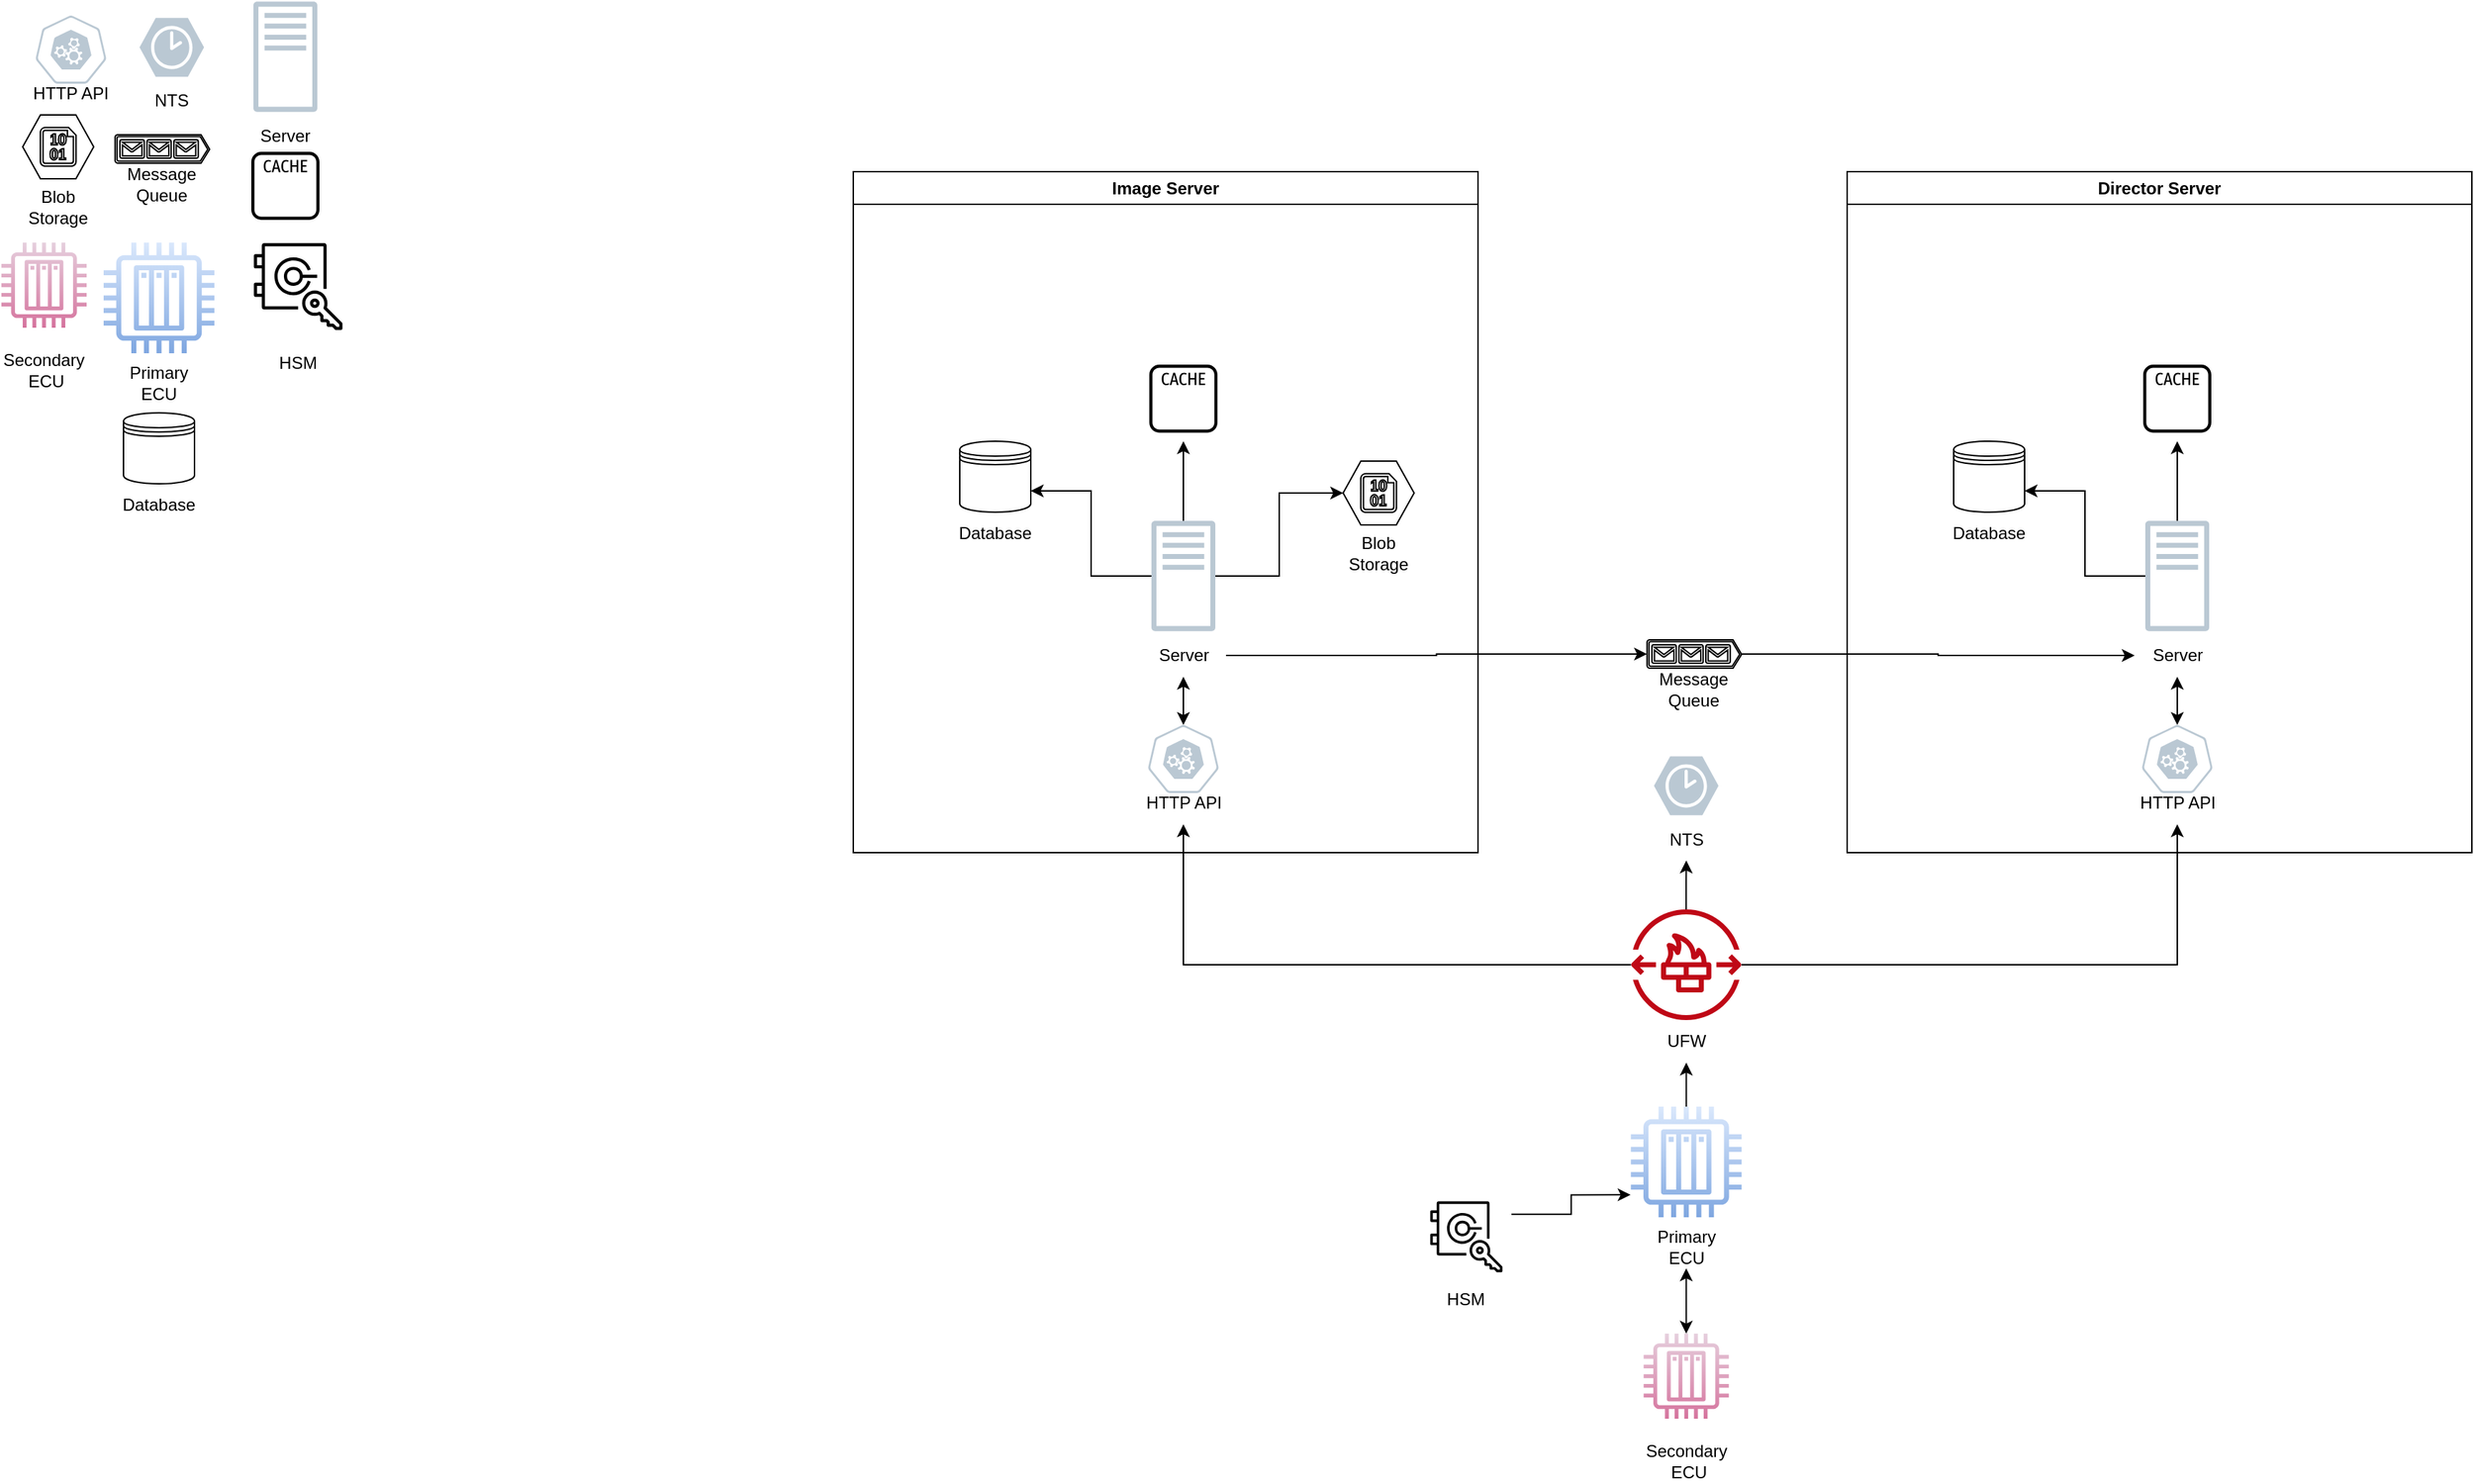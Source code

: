 <mxfile version="20.3.0" type="device"><diagram name="Page-1" id="qE-26tdcMCw2ELeYlNBl"><mxGraphModel dx="989" dy="610" grid="1" gridSize="10" guides="1" tooltips="1" connect="1" arrows="1" fold="1" page="1" pageScale="1" pageWidth="3300" pageHeight="2339" math="0" shadow="0"><root><mxCell id="0"/><mxCell id="1" parent="0"/><mxCell id="br4L-lw-_5UisZfPlrqp-1" value="&lt;div&gt;Image Server&lt;/div&gt;" style="swimlane;whiteSpace=wrap;html=1;" parent="1" vertex="1"><mxGeometry x="1160" y="160" width="440" height="480" as="geometry"><mxRectangle x="420" y="120" width="110" height="30" as="alternateBounds"/></mxGeometry></mxCell><mxCell id="Wmg9JfJ1UDnc4a9vKFar-2" value="" style="group" parent="br4L-lw-_5UisZfPlrqp-1" vertex="1" connectable="0"><mxGeometry x="202.5" y="390" width="60" height="70" as="geometry"/></mxCell><mxCell id="br4L-lw-_5UisZfPlrqp-6" value="" style="aspect=fixed;sketch=0;html=1;dashed=0;whitespace=wrap;fillColor=default;points=[[0.005,0.63,0],[0.1,0.2,0],[0.9,0.2,0],[0.5,0,0],[0.995,0.63,0],[0.72,0.99,0],[0.5,1,0],[0.28,0.99,0]];shape=mxgraph.kubernetes.icon2;prIcon=api;strokeColor=#bac8d3;" parent="Wmg9JfJ1UDnc4a9vKFar-2" vertex="1"><mxGeometry x="5" width="50" height="48" as="geometry"/></mxCell><mxCell id="Wmg9JfJ1UDnc4a9vKFar-1" value="HTTP API" style="text;html=1;align=center;verticalAlign=middle;whiteSpace=wrap;rounded=0;" parent="Wmg9JfJ1UDnc4a9vKFar-2" vertex="1"><mxGeometry y="40" width="60" height="30" as="geometry"/></mxCell><mxCell id="Wmg9JfJ1UDnc4a9vKFar-4" value="" style="group" parent="br4L-lw-_5UisZfPlrqp-1" vertex="1" connectable="0"><mxGeometry x="202.5" y="246" width="60" height="110" as="geometry"/></mxCell><mxCell id="br4L-lw-_5UisZfPlrqp-3" value="" style="sketch=0;outlineConnect=0;fillColor=#bac8d3;strokeColor=#23445d;dashed=0;verticalLabelPosition=bottom;verticalAlign=top;align=center;html=1;fontSize=12;fontStyle=0;aspect=fixed;pointerEvents=1;shape=mxgraph.aws4.traditional_server;" parent="Wmg9JfJ1UDnc4a9vKFar-4" vertex="1"><mxGeometry x="7.5" width="45" height="78" as="geometry"/></mxCell><mxCell id="Wmg9JfJ1UDnc4a9vKFar-3" value="Server" style="text;html=1;align=center;verticalAlign=middle;whiteSpace=wrap;rounded=0;" parent="Wmg9JfJ1UDnc4a9vKFar-4" vertex="1"><mxGeometry y="80" width="60" height="30" as="geometry"/></mxCell><mxCell id="Wmg9JfJ1UDnc4a9vKFar-6" value="" style="endArrow=classic;startArrow=classic;html=1;rounded=0;entryX=0.5;entryY=1;entryDx=0;entryDy=0;exitX=0.5;exitY=0;exitDx=0;exitDy=0;exitPerimeter=0;" parent="br4L-lw-_5UisZfPlrqp-1" source="br4L-lw-_5UisZfPlrqp-6" target="Wmg9JfJ1UDnc4a9vKFar-3" edge="1"><mxGeometry width="100" height="100" relative="1" as="geometry"><mxPoint x="190" y="410" as="sourcePoint"/><mxPoint x="290" y="310" as="targetPoint"/></mxGeometry></mxCell><mxCell id="Wmg9JfJ1UDnc4a9vKFar-24" value="" style="group" parent="br4L-lw-_5UisZfPlrqp-1" vertex="1" connectable="0"><mxGeometry x="70" y="190" width="60" height="80" as="geometry"/></mxCell><mxCell id="Wmg9JfJ1UDnc4a9vKFar-25" value="" style="shape=datastore;whiteSpace=wrap;html=1;" parent="Wmg9JfJ1UDnc4a9vKFar-24" vertex="1"><mxGeometry x="5" width="50" height="50" as="geometry"/></mxCell><mxCell id="Wmg9JfJ1UDnc4a9vKFar-26" value="Database" style="text;html=1;align=center;verticalAlign=middle;whiteSpace=wrap;rounded=0;" parent="Wmg9JfJ1UDnc4a9vKFar-24" vertex="1"><mxGeometry y="50" width="60" height="30" as="geometry"/></mxCell><mxCell id="Wmg9JfJ1UDnc4a9vKFar-38" value="" style="group;fillColor=none;" parent="br4L-lw-_5UisZfPlrqp-1" vertex="1" connectable="0"><mxGeometry x="340" y="204" width="60" height="80" as="geometry"/></mxCell><mxCell id="Wmg9JfJ1UDnc4a9vKFar-39" value="" style="verticalLabelPosition=bottom;html=1;verticalAlign=top;align=center;fillColor=none;shape=mxgraph.azure.storage_blob;" parent="Wmg9JfJ1UDnc4a9vKFar-38" vertex="1"><mxGeometry x="5" width="50" height="45" as="geometry"/></mxCell><mxCell id="Wmg9JfJ1UDnc4a9vKFar-40" value="Blob Storage" style="text;html=1;align=center;verticalAlign=middle;whiteSpace=wrap;rounded=0;" parent="Wmg9JfJ1UDnc4a9vKFar-38" vertex="1"><mxGeometry y="50" width="60" height="30" as="geometry"/></mxCell><mxCell id="Wmg9JfJ1UDnc4a9vKFar-43" value="" style="sketch=0;outlineConnect=0;fillColor=none;dashed=0;verticalLabelPosition=bottom;verticalAlign=top;align=center;html=1;fontSize=12;fontStyle=0;aspect=fixed;shape=mxgraph.aws4.resourceIcon;resIcon=mxgraph.aws4.cache_node;" parent="br4L-lw-_5UisZfPlrqp-1" vertex="1"><mxGeometry x="202.5" y="130" width="60" height="60" as="geometry"/></mxCell><mxCell id="Wmg9JfJ1UDnc4a9vKFar-44" style="edgeStyle=orthogonalEdgeStyle;rounded=0;orthogonalLoop=1;jettySize=auto;html=1;entryX=1;entryY=0.7;entryDx=0;entryDy=0;" parent="br4L-lw-_5UisZfPlrqp-1" source="br4L-lw-_5UisZfPlrqp-3" target="Wmg9JfJ1UDnc4a9vKFar-25" edge="1"><mxGeometry relative="1" as="geometry"/></mxCell><mxCell id="Wmg9JfJ1UDnc4a9vKFar-45" style="edgeStyle=orthogonalEdgeStyle;rounded=0;orthogonalLoop=1;jettySize=auto;html=1;" parent="br4L-lw-_5UisZfPlrqp-1" source="br4L-lw-_5UisZfPlrqp-3" target="Wmg9JfJ1UDnc4a9vKFar-43" edge="1"><mxGeometry relative="1" as="geometry"/></mxCell><mxCell id="Wmg9JfJ1UDnc4a9vKFar-46" style="edgeStyle=orthogonalEdgeStyle;rounded=0;orthogonalLoop=1;jettySize=auto;html=1;entryX=0;entryY=0.5;entryDx=0;entryDy=0;entryPerimeter=0;" parent="br4L-lw-_5UisZfPlrqp-1" source="br4L-lw-_5UisZfPlrqp-3" target="Wmg9JfJ1UDnc4a9vKFar-39" edge="1"><mxGeometry relative="1" as="geometry"/></mxCell><mxCell id="Wmg9JfJ1UDnc4a9vKFar-10" value="" style="group" parent="1" vertex="1" connectable="0"><mxGeometry x="730" y="40" width="60" height="110" as="geometry"/></mxCell><mxCell id="Wmg9JfJ1UDnc4a9vKFar-11" value="" style="sketch=0;outlineConnect=0;fillColor=#bac8d3;strokeColor=#23445d;dashed=0;verticalLabelPosition=bottom;verticalAlign=top;align=center;html=1;fontSize=12;fontStyle=0;aspect=fixed;pointerEvents=1;shape=mxgraph.aws4.traditional_server;" parent="Wmg9JfJ1UDnc4a9vKFar-10" vertex="1"><mxGeometry x="7.5" width="45" height="78" as="geometry"/></mxCell><mxCell id="Wmg9JfJ1UDnc4a9vKFar-12" value="Server" style="text;html=1;align=center;verticalAlign=middle;whiteSpace=wrap;rounded=0;" parent="Wmg9JfJ1UDnc4a9vKFar-10" vertex="1"><mxGeometry y="80" width="60" height="30" as="geometry"/></mxCell><mxCell id="Wmg9JfJ1UDnc4a9vKFar-17" value="" style="group" parent="1" vertex="1" connectable="0"><mxGeometry x="570" y="120" width="60" height="80" as="geometry"/></mxCell><mxCell id="br4L-lw-_5UisZfPlrqp-8" value="" style="verticalLabelPosition=bottom;html=1;verticalAlign=top;align=center;fillColor=none;shape=mxgraph.azure.storage_blob;" parent="Wmg9JfJ1UDnc4a9vKFar-17" vertex="1"><mxGeometry x="5" width="50" height="45" as="geometry"/></mxCell><mxCell id="Wmg9JfJ1UDnc4a9vKFar-16" value="Blob Storage" style="text;html=1;align=center;verticalAlign=middle;whiteSpace=wrap;rounded=0;" parent="Wmg9JfJ1UDnc4a9vKFar-17" vertex="1"><mxGeometry y="50" width="60" height="30" as="geometry"/></mxCell><mxCell id="Wmg9JfJ1UDnc4a9vKFar-19" value="" style="group" parent="1" vertex="1" connectable="0"><mxGeometry x="1718.995" y="490" width="66.67" height="50" as="geometry"/></mxCell><mxCell id="br4L-lw-_5UisZfPlrqp-4" value="" style="sketch=0;aspect=fixed;pointerEvents=1;shadow=0;dashed=0;html=1;labelPosition=center;verticalLabelPosition=bottom;verticalAlign=top;align=center;fillColor=none;shape=mxgraph.azure.queue_generic" parent="Wmg9JfJ1UDnc4a9vKFar-19" vertex="1"><mxGeometry width="66.67" height="20" as="geometry"/></mxCell><mxCell id="Wmg9JfJ1UDnc4a9vKFar-18" value="Message Queue" style="text;html=1;align=center;verticalAlign=middle;whiteSpace=wrap;rounded=0;" parent="Wmg9JfJ1UDnc4a9vKFar-19" vertex="1"><mxGeometry x="3.335" y="20" width="60" height="30" as="geometry"/></mxCell><mxCell id="Wmg9JfJ1UDnc4a9vKFar-21" value="" style="group;fillColor=none;" parent="1" vertex="1" connectable="0"><mxGeometry x="1716.67" y="570.5" width="60" height="75" as="geometry"/></mxCell><mxCell id="br4L-lw-_5UisZfPlrqp-7" value="" style="verticalLabelPosition=bottom;sketch=0;html=1;fillColor=default;verticalAlign=top;align=center;points=[[0,0.5,0],[0.125,0.25,0],[0.25,0,0],[0.5,0,0],[0.75,0,0],[0.875,0.25,0],[1,0.5,0],[0.875,0.75,0],[0.75,1,0],[0.5,1,0],[0.125,0.75,0]];pointerEvents=1;shape=mxgraph.cisco_safe.compositeIcon;bgIcon=mxgraph.cisco_safe.design.blank_device;resIcon=mxgraph.cisco_safe.design.ntp_2;strokeColor=#bac8d3;" parent="Wmg9JfJ1UDnc4a9vKFar-21" vertex="1"><mxGeometry x="5" width="50" height="45" as="geometry"/></mxCell><mxCell id="Wmg9JfJ1UDnc4a9vKFar-20" value="NTS" style="text;html=1;align=center;verticalAlign=middle;whiteSpace=wrap;rounded=0;" parent="Wmg9JfJ1UDnc4a9vKFar-21" vertex="1"><mxGeometry y="45" width="60" height="30" as="geometry"/></mxCell><mxCell id="Wmg9JfJ1UDnc4a9vKFar-23" value="" style="group" parent="1" vertex="1" connectable="0"><mxGeometry x="641" y="330" width="60" height="80" as="geometry"/></mxCell><mxCell id="br4L-lw-_5UisZfPlrqp-2" value="" style="shape=datastore;whiteSpace=wrap;html=1;" parent="Wmg9JfJ1UDnc4a9vKFar-23" vertex="1"><mxGeometry x="5" width="50" height="50" as="geometry"/></mxCell><mxCell id="Wmg9JfJ1UDnc4a9vKFar-22" value="Database" style="text;html=1;align=center;verticalAlign=middle;whiteSpace=wrap;rounded=0;" parent="Wmg9JfJ1UDnc4a9vKFar-23" vertex="1"><mxGeometry y="50" width="60" height="30" as="geometry"/></mxCell><mxCell id="Wmg9JfJ1UDnc4a9vKFar-42" value="" style="sketch=0;outlineConnect=0;fillColor=none;dashed=0;verticalLabelPosition=bottom;verticalAlign=top;align=center;html=1;fontSize=12;fontStyle=0;aspect=fixed;shape=mxgraph.aws4.resourceIcon;resIcon=mxgraph.aws4.cache_node;" parent="1" vertex="1"><mxGeometry x="730" y="140" width="60" height="60" as="geometry"/></mxCell><mxCell id="Wmg9JfJ1UDnc4a9vKFar-47" value="&lt;div&gt;Director Server&lt;/div&gt;" style="swimlane;whiteSpace=wrap;html=1;" parent="1" vertex="1"><mxGeometry x="1860" y="160" width="440" height="480" as="geometry"><mxRectangle x="420" y="120" width="110" height="30" as="alternateBounds"/></mxGeometry></mxCell><mxCell id="Wmg9JfJ1UDnc4a9vKFar-48" value="186" style="group" parent="Wmg9JfJ1UDnc4a9vKFar-47" vertex="1" connectable="0"><mxGeometry x="202.5" y="390" width="60" height="70" as="geometry"/></mxCell><mxCell id="Wmg9JfJ1UDnc4a9vKFar-49" value="" style="aspect=fixed;sketch=0;html=1;dashed=0;whitespace=wrap;fillColor=default;points=[[0.005,0.63,0],[0.1,0.2,0],[0.9,0.2,0],[0.5,0,0],[0.995,0.63,0],[0.72,0.99,0],[0.5,1,0],[0.28,0.99,0]];shape=mxgraph.kubernetes.icon2;prIcon=api;strokeColor=#bac8d3;" parent="Wmg9JfJ1UDnc4a9vKFar-48" vertex="1"><mxGeometry x="5" width="50" height="48" as="geometry"/></mxCell><mxCell id="Wmg9JfJ1UDnc4a9vKFar-50" value="HTTP API" style="text;html=1;align=center;verticalAlign=middle;whiteSpace=wrap;rounded=0;" parent="Wmg9JfJ1UDnc4a9vKFar-48" vertex="1"><mxGeometry y="40" width="60" height="30" as="geometry"/></mxCell><mxCell id="Wmg9JfJ1UDnc4a9vKFar-51" value="" style="group" parent="Wmg9JfJ1UDnc4a9vKFar-47" vertex="1" connectable="0"><mxGeometry x="202.5" y="246" width="60" height="110" as="geometry"/></mxCell><mxCell id="Wmg9JfJ1UDnc4a9vKFar-52" value="" style="sketch=0;outlineConnect=0;fillColor=#bac8d3;strokeColor=#23445d;dashed=0;verticalLabelPosition=bottom;verticalAlign=top;align=center;html=1;fontSize=12;fontStyle=0;aspect=fixed;pointerEvents=1;shape=mxgraph.aws4.traditional_server;" parent="Wmg9JfJ1UDnc4a9vKFar-51" vertex="1"><mxGeometry x="7.5" width="45" height="78" as="geometry"/></mxCell><mxCell id="Wmg9JfJ1UDnc4a9vKFar-53" value="Server" style="text;html=1;align=center;verticalAlign=middle;whiteSpace=wrap;rounded=0;" parent="Wmg9JfJ1UDnc4a9vKFar-51" vertex="1"><mxGeometry y="80" width="60" height="30" as="geometry"/></mxCell><mxCell id="Wmg9JfJ1UDnc4a9vKFar-54" value="" style="endArrow=classic;startArrow=classic;html=1;rounded=0;entryX=0.5;entryY=1;entryDx=0;entryDy=0;exitX=0.5;exitY=0;exitDx=0;exitDy=0;exitPerimeter=0;" parent="Wmg9JfJ1UDnc4a9vKFar-47" source="Wmg9JfJ1UDnc4a9vKFar-49" target="Wmg9JfJ1UDnc4a9vKFar-53" edge="1"><mxGeometry width="100" height="100" relative="1" as="geometry"><mxPoint x="190" y="410" as="sourcePoint"/><mxPoint x="290" y="310" as="targetPoint"/></mxGeometry></mxCell><mxCell id="Wmg9JfJ1UDnc4a9vKFar-55" value="" style="group" parent="Wmg9JfJ1UDnc4a9vKFar-47" vertex="1" connectable="0"><mxGeometry x="70" y="190" width="60" height="80" as="geometry"/></mxCell><mxCell id="Wmg9JfJ1UDnc4a9vKFar-56" value="" style="shape=datastore;whiteSpace=wrap;html=1;" parent="Wmg9JfJ1UDnc4a9vKFar-55" vertex="1"><mxGeometry x="5" width="50" height="50" as="geometry"/></mxCell><mxCell id="Wmg9JfJ1UDnc4a9vKFar-57" value="Database" style="text;html=1;align=center;verticalAlign=middle;whiteSpace=wrap;rounded=0;" parent="Wmg9JfJ1UDnc4a9vKFar-55" vertex="1"><mxGeometry y="50" width="60" height="30" as="geometry"/></mxCell><mxCell id="Wmg9JfJ1UDnc4a9vKFar-61" value="" style="sketch=0;outlineConnect=0;fillColor=none;dashed=0;verticalLabelPosition=bottom;verticalAlign=top;align=center;html=1;fontSize=12;fontStyle=0;aspect=fixed;shape=mxgraph.aws4.resourceIcon;resIcon=mxgraph.aws4.cache_node;" parent="Wmg9JfJ1UDnc4a9vKFar-47" vertex="1"><mxGeometry x="202.5" y="130" width="60" height="60" as="geometry"/></mxCell><mxCell id="Wmg9JfJ1UDnc4a9vKFar-62" style="edgeStyle=orthogonalEdgeStyle;rounded=0;orthogonalLoop=1;jettySize=auto;html=1;entryX=1;entryY=0.7;entryDx=0;entryDy=0;" parent="Wmg9JfJ1UDnc4a9vKFar-47" source="Wmg9JfJ1UDnc4a9vKFar-52" target="Wmg9JfJ1UDnc4a9vKFar-56" edge="1"><mxGeometry relative="1" as="geometry"/></mxCell><mxCell id="Wmg9JfJ1UDnc4a9vKFar-63" style="edgeStyle=orthogonalEdgeStyle;rounded=0;orthogonalLoop=1;jettySize=auto;html=1;" parent="Wmg9JfJ1UDnc4a9vKFar-47" source="Wmg9JfJ1UDnc4a9vKFar-52" target="Wmg9JfJ1UDnc4a9vKFar-61" edge="1"><mxGeometry relative="1" as="geometry"/></mxCell><mxCell id="Wmg9JfJ1UDnc4a9vKFar-67" style="edgeStyle=orthogonalEdgeStyle;rounded=0;orthogonalLoop=1;jettySize=auto;html=1;entryX=0;entryY=0.5;entryDx=0;entryDy=0;entryPerimeter=0;" parent="1" source="Wmg9JfJ1UDnc4a9vKFar-3" target="br4L-lw-_5UisZfPlrqp-4" edge="1"><mxGeometry relative="1" as="geometry"/></mxCell><mxCell id="Wmg9JfJ1UDnc4a9vKFar-68" style="edgeStyle=orthogonalEdgeStyle;rounded=0;orthogonalLoop=1;jettySize=auto;html=1;entryX=0;entryY=0.5;entryDx=0;entryDy=0;" parent="1" source="br4L-lw-_5UisZfPlrqp-4" target="Wmg9JfJ1UDnc4a9vKFar-53" edge="1"><mxGeometry relative="1" as="geometry"/></mxCell><mxCell id="Wmg9JfJ1UDnc4a9vKFar-85" value="186" style="group" parent="1" vertex="1" connectable="0"><mxGeometry x="579" y="50" width="60" height="70" as="geometry"/></mxCell><mxCell id="Wmg9JfJ1UDnc4a9vKFar-86" value="" style="aspect=fixed;sketch=0;html=1;dashed=0;whitespace=wrap;fillColor=default;points=[[0.005,0.63,0],[0.1,0.2,0],[0.9,0.2,0],[0.5,0,0],[0.995,0.63,0],[0.72,0.99,0],[0.5,1,0],[0.28,0.99,0]];shape=mxgraph.kubernetes.icon2;prIcon=api;strokeColor=#bac8d3;" parent="Wmg9JfJ1UDnc4a9vKFar-85" vertex="1"><mxGeometry x="5" width="50" height="48" as="geometry"/></mxCell><mxCell id="Wmg9JfJ1UDnc4a9vKFar-87" value="HTTP API" style="text;html=1;align=center;verticalAlign=middle;whiteSpace=wrap;rounded=0;" parent="Wmg9JfJ1UDnc4a9vKFar-85" vertex="1"><mxGeometry y="40" width="60" height="30" as="geometry"/></mxCell><mxCell id="Wmg9JfJ1UDnc4a9vKFar-88" value="" style="group;fillColor=none;" parent="1" vertex="1" connectable="0"><mxGeometry x="650" y="50" width="60" height="75" as="geometry"/></mxCell><mxCell id="Wmg9JfJ1UDnc4a9vKFar-89" value="" style="verticalLabelPosition=bottom;sketch=0;html=1;fillColor=default;verticalAlign=top;align=center;points=[[0,0.5,0],[0.125,0.25,0],[0.25,0,0],[0.5,0,0],[0.75,0,0],[0.875,0.25,0],[1,0.5,0],[0.875,0.75,0],[0.75,1,0],[0.5,1,0],[0.125,0.75,0]];pointerEvents=1;shape=mxgraph.cisco_safe.compositeIcon;bgIcon=mxgraph.cisco_safe.design.blank_device;resIcon=mxgraph.cisco_safe.design.ntp_2;strokeColor=#bac8d3;" parent="Wmg9JfJ1UDnc4a9vKFar-88" vertex="1"><mxGeometry x="5" width="50" height="45" as="geometry"/></mxCell><mxCell id="Wmg9JfJ1UDnc4a9vKFar-90" value="NTS" style="text;html=1;align=center;verticalAlign=middle;whiteSpace=wrap;rounded=0;" parent="Wmg9JfJ1UDnc4a9vKFar-88" vertex="1"><mxGeometry y="45" width="60" height="30" as="geometry"/></mxCell><mxCell id="Wmg9JfJ1UDnc4a9vKFar-91" value="" style="group" parent="1" vertex="1" connectable="0"><mxGeometry x="639.995" y="134" width="66.67" height="50" as="geometry"/></mxCell><mxCell id="Wmg9JfJ1UDnc4a9vKFar-92" value="" style="sketch=0;aspect=fixed;pointerEvents=1;shadow=0;dashed=0;html=1;labelPosition=center;verticalLabelPosition=bottom;verticalAlign=top;align=center;fillColor=none;shape=mxgraph.azure.queue_generic" parent="Wmg9JfJ1UDnc4a9vKFar-91" vertex="1"><mxGeometry width="66.67" height="20" as="geometry"/></mxCell><mxCell id="Wmg9JfJ1UDnc4a9vKFar-93" value="Message Queue" style="text;html=1;align=center;verticalAlign=middle;whiteSpace=wrap;rounded=0;" parent="Wmg9JfJ1UDnc4a9vKFar-91" vertex="1"><mxGeometry x="3.335" y="20" width="60" height="30" as="geometry"/></mxCell><mxCell id="Wmg9JfJ1UDnc4a9vKFar-95" value="" style="group" parent="1" vertex="1" connectable="0"><mxGeometry x="1707.67" y="819" width="78" height="114" as="geometry"/></mxCell><mxCell id="Wmg9JfJ1UDnc4a9vKFar-71" value="" style="sketch=0;outlineConnect=0;fillColor=#dae8fc;strokeColor=#6c8ebf;dashed=0;verticalLabelPosition=bottom;verticalAlign=top;align=center;html=1;fontSize=12;fontStyle=0;aspect=fixed;pointerEvents=1;shape=mxgraph.aws4.iot_thing_plc;gradientColor=#7ea6e0;" parent="Wmg9JfJ1UDnc4a9vKFar-95" vertex="1"><mxGeometry width="78" height="78" as="geometry"/></mxCell><mxCell id="Wmg9JfJ1UDnc4a9vKFar-94" value="Primary ECU" style="text;html=1;align=center;verticalAlign=middle;whiteSpace=wrap;rounded=0;" parent="Wmg9JfJ1UDnc4a9vKFar-95" vertex="1"><mxGeometry x="9" y="84" width="60" height="30" as="geometry"/></mxCell><mxCell id="Wmg9JfJ1UDnc4a9vKFar-96" value="" style="group" parent="1" vertex="1" connectable="0"><mxGeometry x="1716.67" y="979" width="60" height="104" as="geometry"/></mxCell><mxCell id="Wmg9JfJ1UDnc4a9vKFar-97" value="" style="sketch=0;outlineConnect=0;fillColor=#e6d0de;strokeColor=#996185;dashed=0;verticalLabelPosition=bottom;verticalAlign=top;align=center;html=1;fontSize=12;fontStyle=0;aspect=fixed;pointerEvents=1;shape=mxgraph.aws4.iot_thing_plc;gradientColor=#d5739d;" parent="Wmg9JfJ1UDnc4a9vKFar-96" vertex="1"><mxGeometry width="60" height="60" as="geometry"/></mxCell><mxCell id="Wmg9JfJ1UDnc4a9vKFar-98" value="Secondary&lt;div&gt;&amp;nbsp;ECU&lt;/div&gt;" style="text;html=1;align=center;verticalAlign=middle;whiteSpace=wrap;rounded=0;" parent="Wmg9JfJ1UDnc4a9vKFar-96" vertex="1"><mxGeometry x="6.923" y="76.632" width="46.154" height="27.368" as="geometry"/></mxCell><mxCell id="Wmg9JfJ1UDnc4a9vKFar-99" value="" style="group" parent="1" vertex="1" connectable="0"><mxGeometry x="632" y="210" width="78" height="114" as="geometry"/></mxCell><mxCell id="Wmg9JfJ1UDnc4a9vKFar-100" value="" style="sketch=0;outlineConnect=0;fillColor=#dae8fc;strokeColor=#6c8ebf;dashed=0;verticalLabelPosition=bottom;verticalAlign=top;align=center;html=1;fontSize=12;fontStyle=0;aspect=fixed;pointerEvents=1;shape=mxgraph.aws4.iot_thing_plc;gradientColor=#7ea6e0;" parent="Wmg9JfJ1UDnc4a9vKFar-99" vertex="1"><mxGeometry width="78" height="78" as="geometry"/></mxCell><mxCell id="Wmg9JfJ1UDnc4a9vKFar-101" value="Primary ECU" style="text;html=1;align=center;verticalAlign=middle;whiteSpace=wrap;rounded=0;" parent="Wmg9JfJ1UDnc4a9vKFar-99" vertex="1"><mxGeometry x="9" y="84" width="60" height="30" as="geometry"/></mxCell><mxCell id="Wmg9JfJ1UDnc4a9vKFar-102" value="" style="group" parent="1" vertex="1" connectable="0"><mxGeometry x="560" y="210" width="60" height="104" as="geometry"/></mxCell><mxCell id="Wmg9JfJ1UDnc4a9vKFar-103" value="" style="sketch=0;outlineConnect=0;fillColor=#e6d0de;strokeColor=#996185;dashed=0;verticalLabelPosition=bottom;verticalAlign=top;align=center;html=1;fontSize=12;fontStyle=0;aspect=fixed;pointerEvents=1;shape=mxgraph.aws4.iot_thing_plc;gradientColor=#d5739d;" parent="Wmg9JfJ1UDnc4a9vKFar-102" vertex="1"><mxGeometry width="60" height="60" as="geometry"/></mxCell><mxCell id="Wmg9JfJ1UDnc4a9vKFar-104" value="Secondary&lt;div&gt;&amp;nbsp;ECU&lt;/div&gt;" style="text;html=1;align=center;verticalAlign=middle;whiteSpace=wrap;rounded=0;" parent="Wmg9JfJ1UDnc4a9vKFar-102" vertex="1"><mxGeometry x="6.923" y="76.632" width="46.154" height="27.368" as="geometry"/></mxCell><mxCell id="Wmg9JfJ1UDnc4a9vKFar-105" style="edgeStyle=orthogonalEdgeStyle;rounded=0;orthogonalLoop=1;jettySize=auto;html=1;entryX=0.5;entryY=1;entryDx=0;entryDy=0;" parent="1" source="KavABaA6Ihknx5JHRwJk-2" target="Wmg9JfJ1UDnc4a9vKFar-1" edge="1"><mxGeometry relative="1" as="geometry"/></mxCell><mxCell id="Wmg9JfJ1UDnc4a9vKFar-106" style="edgeStyle=orthogonalEdgeStyle;rounded=0;orthogonalLoop=1;jettySize=auto;html=1;entryX=0.5;entryY=1;entryDx=0;entryDy=0;" parent="1" source="KavABaA6Ihknx5JHRwJk-2" target="Wmg9JfJ1UDnc4a9vKFar-50" edge="1"><mxGeometry relative="1" as="geometry"/></mxCell><mxCell id="Wmg9JfJ1UDnc4a9vKFar-111" style="edgeStyle=orthogonalEdgeStyle;rounded=0;orthogonalLoop=1;jettySize=auto;html=1;" parent="1" source="KavABaA6Ihknx5JHRwJk-2" target="Wmg9JfJ1UDnc4a9vKFar-20" edge="1"><mxGeometry relative="1" as="geometry"/></mxCell><mxCell id="Wmg9JfJ1UDnc4a9vKFar-112" style="edgeStyle=orthogonalEdgeStyle;rounded=0;orthogonalLoop=1;jettySize=auto;html=1;entryX=0.5;entryY=1;entryDx=0;entryDy=0;startArrow=classic;startFill=1;" parent="1" source="Wmg9JfJ1UDnc4a9vKFar-97" target="Wmg9JfJ1UDnc4a9vKFar-94" edge="1"><mxGeometry relative="1" as="geometry"/></mxCell><mxCell id="Wmg9JfJ1UDnc4a9vKFar-116" value="" style="group" parent="1" vertex="1" connectable="0"><mxGeometry x="730" y="202" width="78" height="108" as="geometry"/></mxCell><mxCell id="Wmg9JfJ1UDnc4a9vKFar-72" value="" style="sketch=0;points=[[0,0,0],[0.25,0,0],[0.5,0,0],[0.75,0,0],[1,0,0],[0,1,0],[0.25,1,0],[0.5,1,0],[0.75,1,0],[1,1,0],[0,0.25,0],[0,0.5,0],[0,0.75,0],[1,0.25,0],[1,0.5,0],[1,0.75,0]];outlineConnect=0;fillColor=none;dashed=0;verticalLabelPosition=bottom;verticalAlign=top;align=center;html=1;fontSize=12;fontStyle=0;aspect=fixed;shape=mxgraph.aws4.resourceIcon;resIcon=mxgraph.aws4.cloudhsm;" parent="Wmg9JfJ1UDnc4a9vKFar-116" vertex="1"><mxGeometry width="78" height="78" as="geometry"/></mxCell><mxCell id="Wmg9JfJ1UDnc4a9vKFar-74" value="HSM" style="text;html=1;align=center;verticalAlign=middle;whiteSpace=wrap;rounded=0;" parent="Wmg9JfJ1UDnc4a9vKFar-116" vertex="1"><mxGeometry x="9" y="78" width="60" height="30" as="geometry"/></mxCell><mxCell id="Wmg9JfJ1UDnc4a9vKFar-117" value="" style="group" parent="1" vertex="1" connectable="0"><mxGeometry x="1560" y="879" width="63.56" height="88" as="geometry"/></mxCell><mxCell id="Wmg9JfJ1UDnc4a9vKFar-118" value="" style="sketch=0;points=[[0,0,0],[0.25,0,0],[0.5,0,0],[0.75,0,0],[1,0,0],[0,1,0],[0.25,1,0],[0.5,1,0],[0.75,1,0],[1,1,0],[0,0.25,0],[0,0.5,0],[0,0.75,0],[1,0.25,0],[1,0.5,0],[1,0.75,0]];outlineConnect=0;fillColor=none;dashed=0;verticalLabelPosition=bottom;verticalAlign=top;align=center;html=1;fontSize=12;fontStyle=0;aspect=fixed;shape=mxgraph.aws4.resourceIcon;resIcon=mxgraph.aws4.cloudhsm;" parent="Wmg9JfJ1UDnc4a9vKFar-117" vertex="1"><mxGeometry width="63.556" height="63.556" as="geometry"/></mxCell><mxCell id="Wmg9JfJ1UDnc4a9vKFar-119" value="HSM" style="text;html=1;align=center;verticalAlign=middle;whiteSpace=wrap;rounded=0;" parent="Wmg9JfJ1UDnc4a9vKFar-117" vertex="1"><mxGeometry x="7.334" y="63.556" width="48.892" height="24.444" as="geometry"/></mxCell><mxCell id="Wmg9JfJ1UDnc4a9vKFar-122" style="edgeStyle=orthogonalEdgeStyle;rounded=0;orthogonalLoop=1;jettySize=auto;html=1;exitX=1;exitY=0.25;exitDx=0;exitDy=0;exitPerimeter=0;entryX=-0.003;entryY=0.797;entryDx=0;entryDy=0;entryPerimeter=0;" parent="1" source="Wmg9JfJ1UDnc4a9vKFar-118" target="Wmg9JfJ1UDnc4a9vKFar-71" edge="1"><mxGeometry relative="1" as="geometry"/></mxCell><mxCell id="KavABaA6Ihknx5JHRwJk-2" value="" style="sketch=0;outlineConnect=0;fontColor=#232F3E;gradientColor=none;fillColor=#BF0816;strokeColor=none;dashed=0;verticalLabelPosition=bottom;verticalAlign=top;align=center;html=1;fontSize=12;fontStyle=0;aspect=fixed;pointerEvents=1;shape=mxgraph.aws4.network_firewall_endpoints;" vertex="1" parent="1"><mxGeometry x="1707.66" y="680" width="78" height="78" as="geometry"/></mxCell><mxCell id="KavABaA6Ihknx5JHRwJk-6" value="UFW" style="text;html=1;align=center;verticalAlign=middle;whiteSpace=wrap;rounded=0;" vertex="1" parent="1"><mxGeometry x="1716.66" y="758" width="60" height="30" as="geometry"/></mxCell><mxCell id="KavABaA6Ihknx5JHRwJk-7" style="edgeStyle=orthogonalEdgeStyle;rounded=0;orthogonalLoop=1;jettySize=auto;html=1;" edge="1" parent="1" source="Wmg9JfJ1UDnc4a9vKFar-71" target="KavABaA6Ihknx5JHRwJk-6"><mxGeometry relative="1" as="geometry"/></mxCell></root></mxGraphModel></diagram></mxfile>